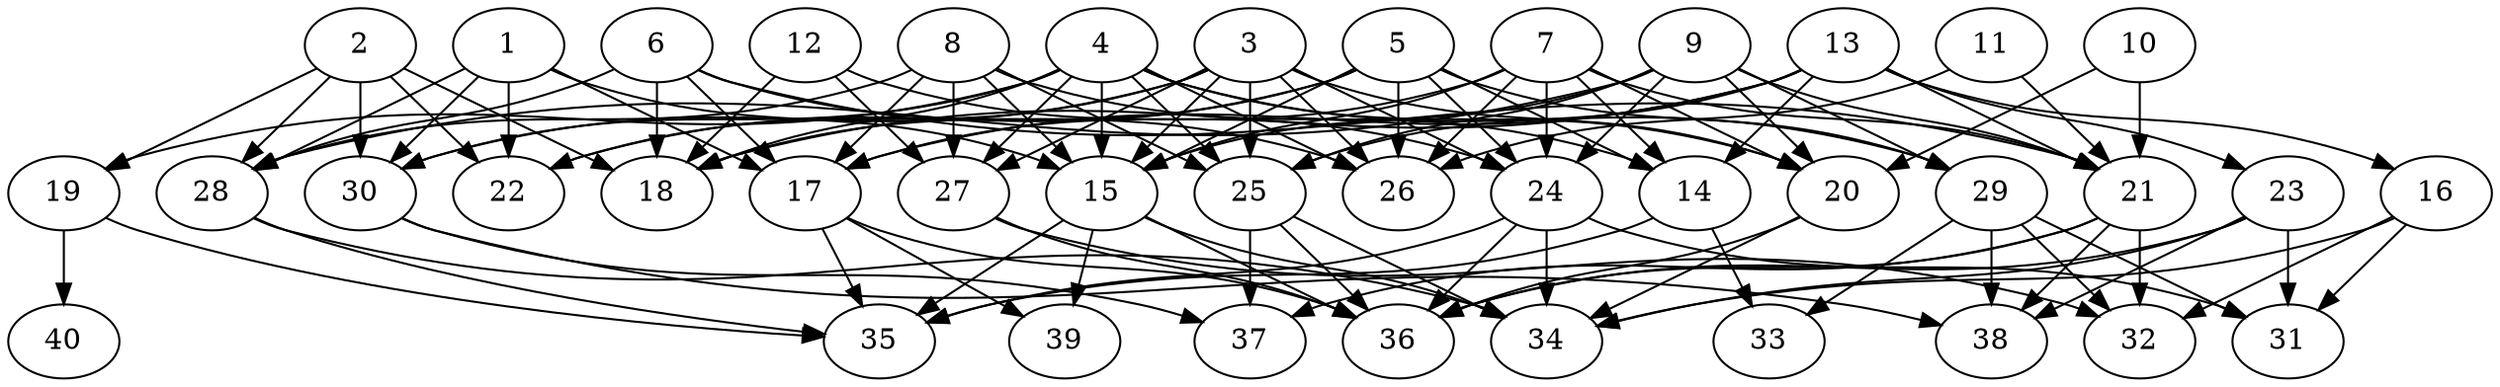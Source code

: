 // DAG automatically generated by daggen at Thu Oct  3 14:06:50 2019
// ./daggen --dot -n 40 --ccr 0.3 --fat 0.7 --regular 0.5 --density 0.5 --mindata 5242880 --maxdata 52428800 
digraph G {
  1 [size="104881493", alpha="0.17", expect_size="31464448"] 
  1 -> 15 [size ="31464448"]
  1 -> 17 [size ="31464448"]
  1 -> 22 [size ="31464448"]
  1 -> 28 [size ="31464448"]
  1 -> 30 [size ="31464448"]
  2 [size="64122880", alpha="0.02", expect_size="19236864"] 
  2 -> 18 [size ="19236864"]
  2 -> 19 [size ="19236864"]
  2 -> 22 [size ="19236864"]
  2 -> 28 [size ="19236864"]
  2 -> 30 [size ="19236864"]
  3 [size="63488000", alpha="0.09", expect_size="19046400"] 
  3 -> 15 [size ="19046400"]
  3 -> 20 [size ="19046400"]
  3 -> 22 [size ="19046400"]
  3 -> 24 [size ="19046400"]
  3 -> 25 [size ="19046400"]
  3 -> 26 [size ="19046400"]
  3 -> 27 [size ="19046400"]
  3 -> 30 [size ="19046400"]
  4 [size="86879573", alpha="0.15", expect_size="26063872"] 
  4 -> 15 [size ="26063872"]
  4 -> 18 [size ="26063872"]
  4 -> 19 [size ="26063872"]
  4 -> 20 [size ="26063872"]
  4 -> 25 [size ="26063872"]
  4 -> 26 [size ="26063872"]
  4 -> 27 [size ="26063872"]
  4 -> 29 [size ="26063872"]
  4 -> 30 [size ="26063872"]
  5 [size="35498667", alpha="0.10", expect_size="10649600"] 
  5 -> 14 [size ="10649600"]
  5 -> 15 [size ="10649600"]
  5 -> 18 [size ="10649600"]
  5 -> 22 [size ="10649600"]
  5 -> 24 [size ="10649600"]
  5 -> 26 [size ="10649600"]
  5 -> 29 [size ="10649600"]
  6 [size="76008107", alpha="0.14", expect_size="22802432"] 
  6 -> 17 [size ="22802432"]
  6 -> 18 [size ="22802432"]
  6 -> 21 [size ="22802432"]
  6 -> 26 [size ="22802432"]
  6 -> 28 [size ="22802432"]
  7 [size="138649600", alpha="0.06", expect_size="41594880"] 
  7 -> 14 [size ="41594880"]
  7 -> 15 [size ="41594880"]
  7 -> 17 [size ="41594880"]
  7 -> 20 [size ="41594880"]
  7 -> 21 [size ="41594880"]
  7 -> 24 [size ="41594880"]
  7 -> 26 [size ="41594880"]
  8 [size="137966933", alpha="0.05", expect_size="41390080"] 
  8 -> 14 [size ="41390080"]
  8 -> 15 [size ="41390080"]
  8 -> 17 [size ="41390080"]
  8 -> 25 [size ="41390080"]
  8 -> 27 [size ="41390080"]
  8 -> 28 [size ="41390080"]
  9 [size="21804373", alpha="0.08", expect_size="6541312"] 
  9 -> 15 [size ="6541312"]
  9 -> 20 [size ="6541312"]
  9 -> 21 [size ="6541312"]
  9 -> 24 [size ="6541312"]
  9 -> 25 [size ="6541312"]
  9 -> 28 [size ="6541312"]
  9 -> 29 [size ="6541312"]
  10 [size="153658027", alpha="0.05", expect_size="46097408"] 
  10 -> 20 [size ="46097408"]
  10 -> 21 [size ="46097408"]
  11 [size="120316587", alpha="0.17", expect_size="36094976"] 
  11 -> 21 [size ="36094976"]
  11 -> 26 [size ="36094976"]
  12 [size="98822827", alpha="0.14", expect_size="29646848"] 
  12 -> 18 [size ="29646848"]
  12 -> 24 [size ="29646848"]
  12 -> 27 [size ="29646848"]
  13 [size="115292160", alpha="0.15", expect_size="34587648"] 
  13 -> 14 [size ="34587648"]
  13 -> 16 [size ="34587648"]
  13 -> 17 [size ="34587648"]
  13 -> 18 [size ="34587648"]
  13 -> 21 [size ="34587648"]
  13 -> 23 [size ="34587648"]
  13 -> 25 [size ="34587648"]
  14 [size="26531840", alpha="0.19", expect_size="7959552"] 
  14 -> 33 [size ="7959552"]
  14 -> 35 [size ="7959552"]
  15 [size="145431893", alpha="0.02", expect_size="43629568"] 
  15 -> 34 [size ="43629568"]
  15 -> 35 [size ="43629568"]
  15 -> 36 [size ="43629568"]
  15 -> 39 [size ="43629568"]
  16 [size="69959680", alpha="0.01", expect_size="20987904"] 
  16 -> 31 [size ="20987904"]
  16 -> 32 [size ="20987904"]
  16 -> 34 [size ="20987904"]
  17 [size="22316373", alpha="0.15", expect_size="6694912"] 
  17 -> 35 [size ="6694912"]
  17 -> 36 [size ="6694912"]
  17 -> 39 [size ="6694912"]
  18 [size="66645333", alpha="0.05", expect_size="19993600"] 
  19 [size="108523520", alpha="0.11", expect_size="32557056"] 
  19 -> 35 [size ="32557056"]
  19 -> 40 [size ="32557056"]
  20 [size="174134613", alpha="0.08", expect_size="52240384"] 
  20 -> 34 [size ="52240384"]
  20 -> 36 [size ="52240384"]
  21 [size="57350827", alpha="0.17", expect_size="17205248"] 
  21 -> 32 [size ="17205248"]
  21 -> 36 [size ="17205248"]
  21 -> 37 [size ="17205248"]
  21 -> 38 [size ="17205248"]
  22 [size="33652053", alpha="0.11", expect_size="10095616"] 
  23 [size="142660267", alpha="0.11", expect_size="42798080"] 
  23 -> 31 [size ="42798080"]
  23 -> 34 [size ="42798080"]
  23 -> 36 [size ="42798080"]
  23 -> 38 [size ="42798080"]
  24 [size="104608427", alpha="0.20", expect_size="31382528"] 
  24 -> 31 [size ="31382528"]
  24 -> 34 [size ="31382528"]
  24 -> 35 [size ="31382528"]
  24 -> 36 [size ="31382528"]
  25 [size="95092053", alpha="0.11", expect_size="28527616"] 
  25 -> 34 [size ="28527616"]
  25 -> 36 [size ="28527616"]
  25 -> 37 [size ="28527616"]
  26 [size="111254187", alpha="0.09", expect_size="33376256"] 
  27 [size="115985067", alpha="0.03", expect_size="34795520"] 
  27 -> 32 [size ="34795520"]
  27 -> 36 [size ="34795520"]
  28 [size="79441920", alpha="0.12", expect_size="23832576"] 
  28 -> 34 [size ="23832576"]
  28 -> 35 [size ="23832576"]
  29 [size="118306133", alpha="0.02", expect_size="35491840"] 
  29 -> 31 [size ="35491840"]
  29 -> 32 [size ="35491840"]
  29 -> 33 [size ="35491840"]
  29 -> 38 [size ="35491840"]
  30 [size="49653760", alpha="0.09", expect_size="14896128"] 
  30 -> 37 [size ="14896128"]
  30 -> 38 [size ="14896128"]
  31 [size="115479893", alpha="0.10", expect_size="34643968"] 
  32 [size="88616960", alpha="0.00", expect_size="26585088"] 
  33 [size="173004800", alpha="0.03", expect_size="51901440"] 
  34 [size="100082347", alpha="0.07", expect_size="30024704"] 
  35 [size="96539307", alpha="0.08", expect_size="28961792"] 
  36 [size="23115093", alpha="0.15", expect_size="6934528"] 
  37 [size="95631360", alpha="0.03", expect_size="28689408"] 
  38 [size="120685227", alpha="0.17", expect_size="36205568"] 
  39 [size="61480960", alpha="0.02", expect_size="18444288"] 
  40 [size="79639893", alpha="0.08", expect_size="23891968"] 
}

